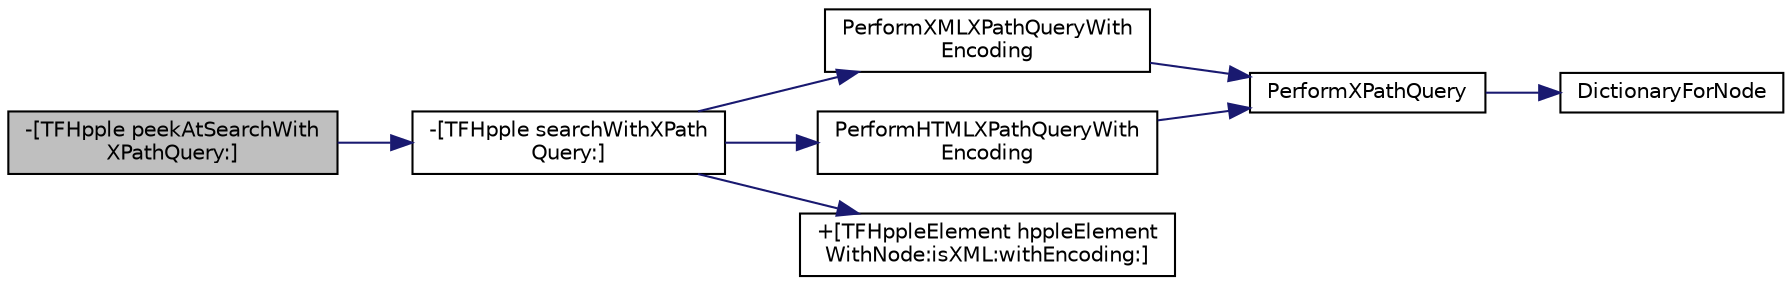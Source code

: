 digraph "-[TFHpple peekAtSearchWithXPathQuery:]"
{
  edge [fontname="Helvetica",fontsize="10",labelfontname="Helvetica",labelfontsize="10"];
  node [fontname="Helvetica",fontsize="10",shape=record];
  rankdir="LR";
  Node1 [label="-[TFHpple peekAtSearchWith\lXPathQuery:]",height=0.2,width=0.4,color="black", fillcolor="grey75", style="filled", fontcolor="black"];
  Node1 -> Node2 [color="midnightblue",fontsize="10",style="solid",fontname="Helvetica"];
  Node2 [label="-[TFHpple searchWithXPath\lQuery:]",height=0.2,width=0.4,color="black", fillcolor="white", style="filled",URL="$interface_t_f_hpple.html#a5c912f232c2f3b9ef5cf164227ce1016"];
  Node2 -> Node3 [color="midnightblue",fontsize="10",style="solid",fontname="Helvetica"];
  Node3 [label="PerformXMLXPathQueryWith\lEncoding",height=0.2,width=0.4,color="black", fillcolor="white", style="filled",URL="$_x_path_query_8h.html#a9f8f81e335d8f3c3abdd131d5b5f3172"];
  Node3 -> Node4 [color="midnightblue",fontsize="10",style="solid",fontname="Helvetica"];
  Node4 [label="PerformXPathQuery",height=0.2,width=0.4,color="black", fillcolor="white", style="filled",URL="$_x_path_query_8m.html#ae96b3b982878c5c8b16a8f565165297e"];
  Node4 -> Node5 [color="midnightblue",fontsize="10",style="solid",fontname="Helvetica"];
  Node5 [label="DictionaryForNode",height=0.2,width=0.4,color="black", fillcolor="white", style="filled",URL="$_x_path_query_8m.html#a1ed3b4bc9c3faffd9d8b14a1d4784675"];
  Node2 -> Node6 [color="midnightblue",fontsize="10",style="solid",fontname="Helvetica"];
  Node6 [label="PerformHTMLXPathQueryWith\lEncoding",height=0.2,width=0.4,color="black", fillcolor="white", style="filled",URL="$_x_path_query_8h.html#a0955d09455324bebcb72f4c804b12f15"];
  Node6 -> Node4 [color="midnightblue",fontsize="10",style="solid",fontname="Helvetica"];
  Node2 -> Node7 [color="midnightblue",fontsize="10",style="solid",fontname="Helvetica"];
  Node7 [label="+[TFHppleElement hppleElement\lWithNode:isXML:withEncoding:]",height=0.2,width=0.4,color="black", fillcolor="white", style="filled",URL="$interface_t_f_hpple_element.html#a617d6eb7c9674ebfced840c1764028a5"];
}

